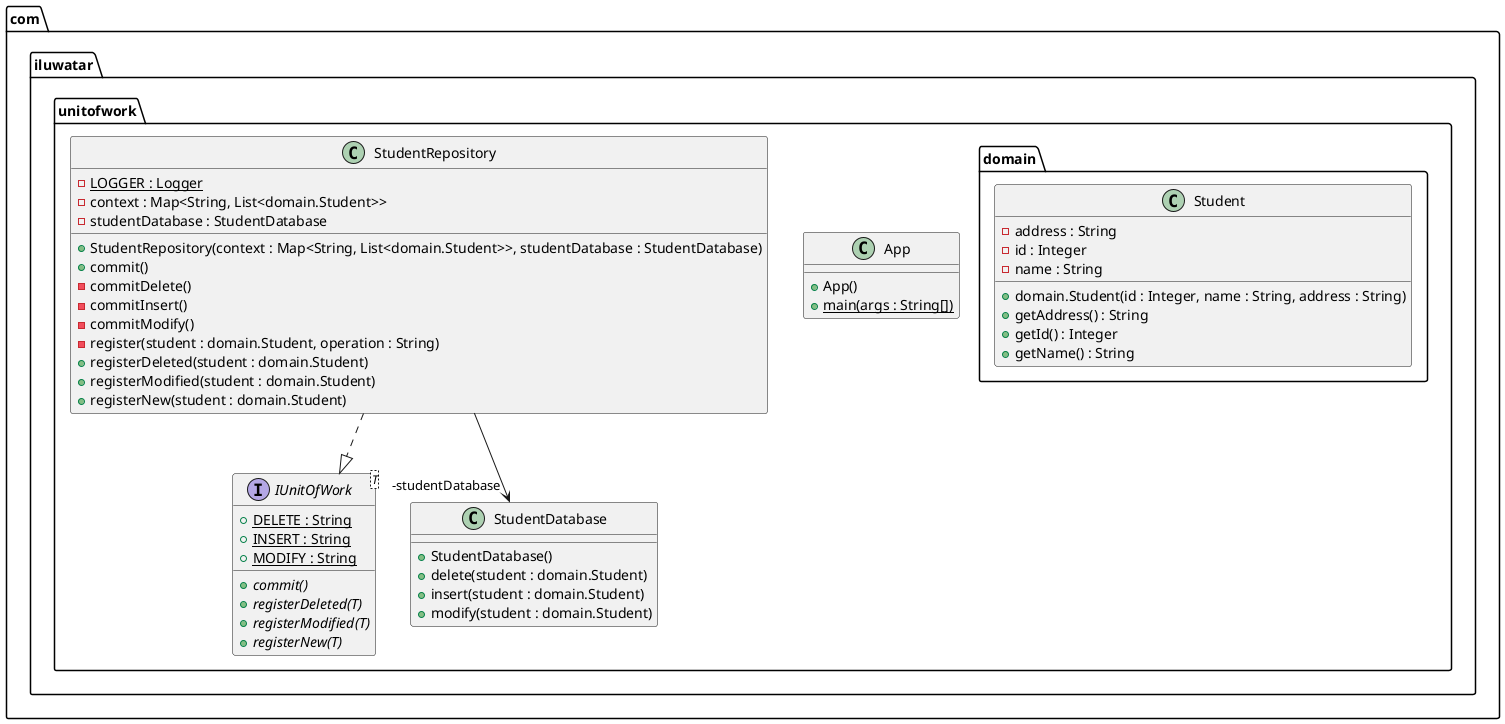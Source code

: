 @startuml
package com.iluwatar.unitofwork {
  class App {
    + App()
    + main(args : String[]) {static}
  }
  interface IUnitOfWork<T> {
    + DELETE : String {static}
    + INSERT : String {static}
    + MODIFY : String {static}
    + commit() {abstract}
    + registerDeleted(T) {abstract}
    + registerModified(T) {abstract}
    + registerNew(T) {abstract}
  }
  class domain.Student {
    - address : String
    - id : Integer
    - name : String
    + domain.Student(id : Integer, name : String, address : String)
    + getAddress() : String
    + getId() : Integer
    + getName() : String
  }
  class StudentDatabase {
    + StudentDatabase()
    + delete(student : domain.Student)
    + insert(student : domain.Student)
    + modify(student : domain.Student)
  }
  class StudentRepository {
    - LOGGER : Logger {static}
    - context : Map<String, List<domain.Student>>
    - studentDatabase : StudentDatabase
    + StudentRepository(context : Map<String, List<domain.Student>>, studentDatabase : StudentDatabase)
    + commit()
    - commitDelete()
    - commitInsert()
    - commitModify()
    - register(student : domain.Student, operation : String)
    + registerDeleted(student : domain.Student)
    + registerModified(student : domain.Student)
    + registerNew(student : domain.Student)
  }
}
StudentRepository -->  "-studentDatabase" StudentDatabase
StudentRepository ..|> IUnitOfWork 
@enduml
